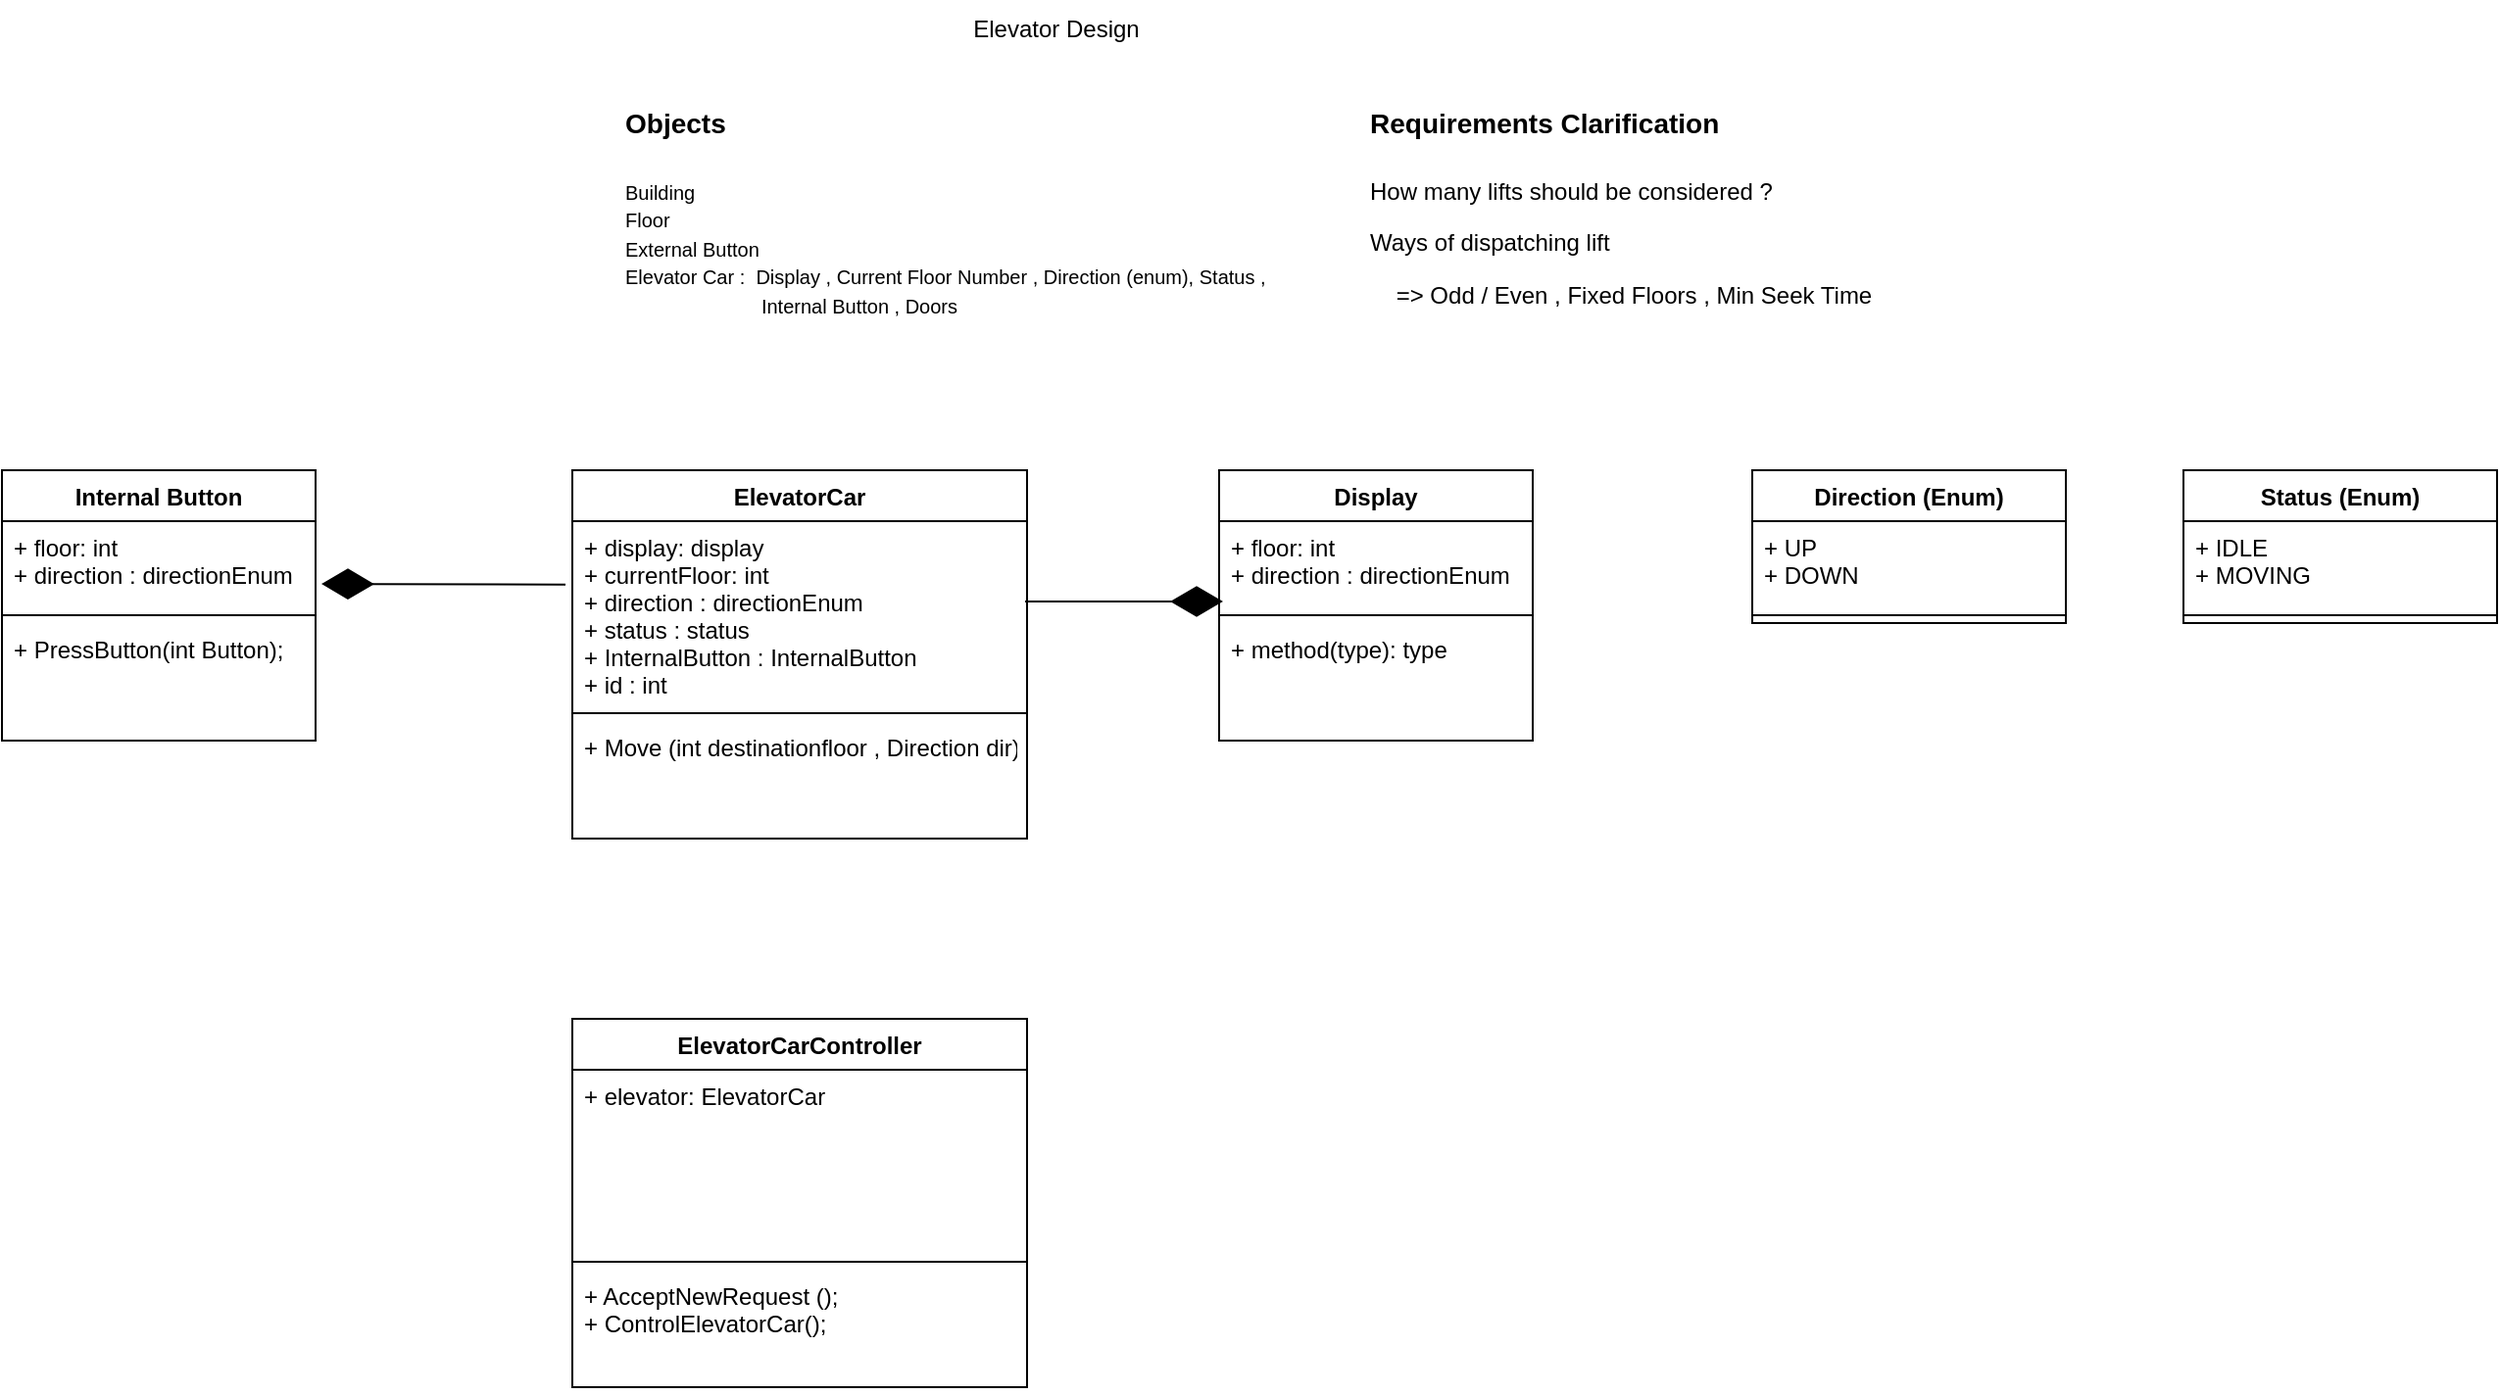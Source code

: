 <mxfile version="20.8.8" type="github">
  <diagram name="Page-1" id="c4acf3e9-155e-7222-9cf6-157b1a14988f">
    <mxGraphModel dx="2143" dy="560" grid="1" gridSize="10" guides="1" tooltips="1" connect="1" arrows="1" fold="1" page="1" pageScale="1" pageWidth="850" pageHeight="1100" background="none" math="0" shadow="0">
      <root>
        <mxCell id="0" />
        <mxCell id="1" parent="0" />
        <mxCell id="nZJ_XerWQQLApMEWjYs8-2" value="Elevator Design" style="text;html=1;strokeColor=none;fillColor=none;align=center;verticalAlign=middle;whiteSpace=wrap;rounded=0;" vertex="1" parent="1">
          <mxGeometry x="300" width="150" height="30" as="geometry" />
        </mxCell>
        <mxCell id="nZJ_XerWQQLApMEWjYs8-3" value="" style="shape=image;html=1;verticalAlign=top;verticalLabelPosition=bottom;labelBackgroundColor=#ffffff;imageAspect=0;aspect=fixed;image=https://cdn4.iconfinder.com/data/icons/aiga-symbol-signs/612/aiga_elevator_bg-128.png" vertex="1" parent="1">
          <mxGeometry x="70" y="40" width="58" height="58" as="geometry" />
        </mxCell>
        <mxCell id="nZJ_XerWQQLApMEWjYs8-4" value="&lt;h1&gt;&lt;font style=&quot;font-size: 14px;&quot;&gt;Requirements Clarification&lt;/font&gt;&lt;/h1&gt;&lt;p&gt;&lt;font style=&quot;font-size: 12px;&quot;&gt;How many lifts should be considered ?&lt;/font&gt;&lt;/p&gt;&lt;p&gt;&lt;font style=&quot;font-size: 12px;&quot;&gt;Ways of dispatching lift&amp;nbsp;&lt;/font&gt;&lt;/p&gt;&lt;p&gt;&lt;font style=&quot;font-size: 12px;&quot;&gt;&amp;nbsp; &amp;nbsp; =&amp;gt; Odd / Even , Fixed Floors ,&amp;nbsp;&lt;span style=&quot;background-color: initial;&quot;&gt;Min Seek Time&lt;/span&gt;&lt;/font&gt;&lt;/p&gt;&lt;p&gt;&amp;nbsp;&lt;/p&gt;&lt;p&gt;&lt;br&gt;&lt;/p&gt;&lt;p&gt;&lt;br&gt;&lt;/p&gt;" style="text;html=1;strokeColor=none;fillColor=none;spacing=5;spacingTop=-20;whiteSpace=wrap;overflow=hidden;rounded=0;" vertex="1" parent="1">
          <mxGeometry x="530" y="40" width="310" height="200" as="geometry" />
        </mxCell>
        <mxCell id="nZJ_XerWQQLApMEWjYs8-9" value="&lt;h1&gt;&lt;span style=&quot;background-color: initial;&quot;&gt;&lt;font style=&quot;font-size: 14px;&quot;&gt;Objects&amp;nbsp;&lt;/font&gt;&lt;/span&gt;&lt;/h1&gt;&lt;div&gt;&lt;span style=&quot;background-color: initial;&quot;&gt;&lt;font style=&quot;font-size: 10px;&quot;&gt;Building&amp;nbsp;&lt;/font&gt;&lt;/span&gt;&lt;/div&gt;&lt;div&gt;&lt;span style=&quot;background-color: initial;&quot;&gt;&lt;font style=&quot;font-size: 10px;&quot;&gt;Floor&lt;/font&gt;&lt;/span&gt;&lt;/div&gt;&lt;div&gt;&lt;span style=&quot;background-color: initial;&quot;&gt;&lt;font style=&quot;font-size: 10px;&quot;&gt;External Button&lt;/font&gt;&lt;/span&gt;&lt;/div&gt;&lt;div&gt;&lt;span style=&quot;background-color: initial;&quot;&gt;&lt;font style=&quot;font-size: 10px;&quot;&gt;Elevator Car :&amp;nbsp; Display , Current Floor Number , Direction (enum), Status ,&amp;nbsp; &amp;nbsp; &amp;nbsp; &amp;nbsp; &amp;nbsp; &amp;nbsp; &amp;nbsp; &amp;nbsp; &amp;nbsp; &amp;nbsp; &amp;nbsp; &amp;nbsp; &amp;nbsp; &amp;nbsp; &amp;nbsp; &amp;nbsp;Internal Button , Doors&lt;/font&gt;&lt;/span&gt;&lt;/div&gt;&lt;div&gt;&lt;span style=&quot;background-color: initial;&quot;&gt;&lt;font style=&quot;font-size: 10px;&quot;&gt;&lt;br&gt;&lt;/font&gt;&lt;/span&gt;&lt;/div&gt;" style="text;html=1;strokeColor=none;fillColor=none;spacing=5;spacingTop=-20;whiteSpace=wrap;overflow=hidden;rounded=0;" vertex="1" parent="1">
          <mxGeometry x="150" y="40" width="350" height="130" as="geometry" />
        </mxCell>
        <mxCell id="nZJ_XerWQQLApMEWjYs8-10" value="Display" style="swimlane;fontStyle=1;align=center;verticalAlign=top;childLayout=stackLayout;horizontal=1;startSize=26;horizontalStack=0;resizeParent=1;resizeParentMax=0;resizeLast=0;collapsible=1;marginBottom=0;fontSize=12;" vertex="1" parent="1">
          <mxGeometry x="458" y="240" width="160" height="138" as="geometry" />
        </mxCell>
        <mxCell id="nZJ_XerWQQLApMEWjYs8-11" value="+ floor: int&#xa;+ direction : directionEnum" style="text;strokeColor=none;fillColor=none;align=left;verticalAlign=top;spacingLeft=4;spacingRight=4;overflow=hidden;rotatable=0;points=[[0,0.5],[1,0.5]];portConstraint=eastwest;fontSize=12;" vertex="1" parent="nZJ_XerWQQLApMEWjYs8-10">
          <mxGeometry y="26" width="160" height="44" as="geometry" />
        </mxCell>
        <mxCell id="nZJ_XerWQQLApMEWjYs8-12" value="" style="line;strokeWidth=1;fillColor=none;align=left;verticalAlign=middle;spacingTop=-1;spacingLeft=3;spacingRight=3;rotatable=0;labelPosition=right;points=[];portConstraint=eastwest;strokeColor=inherit;fontSize=12;" vertex="1" parent="nZJ_XerWQQLApMEWjYs8-10">
          <mxGeometry y="70" width="160" height="8" as="geometry" />
        </mxCell>
        <mxCell id="nZJ_XerWQQLApMEWjYs8-13" value="+ method(type): type" style="text;strokeColor=none;fillColor=none;align=left;verticalAlign=top;spacingLeft=4;spacingRight=4;overflow=hidden;rotatable=0;points=[[0,0.5],[1,0.5]];portConstraint=eastwest;fontSize=12;" vertex="1" parent="nZJ_XerWQQLApMEWjYs8-10">
          <mxGeometry y="78" width="160" height="60" as="geometry" />
        </mxCell>
        <mxCell id="nZJ_XerWQQLApMEWjYs8-14" value="ElevatorCar" style="swimlane;fontStyle=1;align=center;verticalAlign=top;childLayout=stackLayout;horizontal=1;startSize=26;horizontalStack=0;resizeParent=1;resizeParentMax=0;resizeLast=0;collapsible=1;marginBottom=0;fontSize=12;" vertex="1" parent="1">
          <mxGeometry x="128" y="240" width="232" height="188" as="geometry" />
        </mxCell>
        <mxCell id="nZJ_XerWQQLApMEWjYs8-15" value="+ display: display&#xa;+ currentFloor: int&#xa;+ direction : directionEnum&#xa;+ status : status&#xa;+ InternalButton : InternalButton&#xa;+ id : int&#xa;" style="text;strokeColor=none;fillColor=none;align=left;verticalAlign=top;spacingLeft=4;spacingRight=4;overflow=hidden;rotatable=0;points=[[0,0.5],[1,0.5]];portConstraint=eastwest;fontSize=12;" vertex="1" parent="nZJ_XerWQQLApMEWjYs8-14">
          <mxGeometry y="26" width="232" height="94" as="geometry" />
        </mxCell>
        <mxCell id="nZJ_XerWQQLApMEWjYs8-16" value="" style="line;strokeWidth=1;fillColor=none;align=left;verticalAlign=middle;spacingTop=-1;spacingLeft=3;spacingRight=3;rotatable=0;labelPosition=right;points=[];portConstraint=eastwest;strokeColor=inherit;fontSize=12;" vertex="1" parent="nZJ_XerWQQLApMEWjYs8-14">
          <mxGeometry y="120" width="232" height="8" as="geometry" />
        </mxCell>
        <mxCell id="nZJ_XerWQQLApMEWjYs8-17" value="+ Move (int destinationfloor , Direction dir)" style="text;strokeColor=none;fillColor=none;align=left;verticalAlign=top;spacingLeft=4;spacingRight=4;overflow=hidden;rotatable=0;points=[[0,0.5],[1,0.5]];portConstraint=eastwest;fontSize=12;" vertex="1" parent="nZJ_XerWQQLApMEWjYs8-14">
          <mxGeometry y="128" width="232" height="60" as="geometry" />
        </mxCell>
        <mxCell id="nZJ_XerWQQLApMEWjYs8-20" value="Direction (Enum)" style="swimlane;fontStyle=1;align=center;verticalAlign=top;childLayout=stackLayout;horizontal=1;startSize=26;horizontalStack=0;resizeParent=1;resizeParentMax=0;resizeLast=0;collapsible=1;marginBottom=0;fontSize=12;" vertex="1" parent="1">
          <mxGeometry x="730" y="240" width="160" height="78" as="geometry" />
        </mxCell>
        <mxCell id="nZJ_XerWQQLApMEWjYs8-21" value="+ UP&#xa;+ DOWN" style="text;strokeColor=none;fillColor=none;align=left;verticalAlign=top;spacingLeft=4;spacingRight=4;overflow=hidden;rotatable=0;points=[[0,0.5],[1,0.5]];portConstraint=eastwest;fontSize=12;" vertex="1" parent="nZJ_XerWQQLApMEWjYs8-20">
          <mxGeometry y="26" width="160" height="44" as="geometry" />
        </mxCell>
        <mxCell id="nZJ_XerWQQLApMEWjYs8-22" value="" style="line;strokeWidth=1;fillColor=none;align=left;verticalAlign=middle;spacingTop=-1;spacingLeft=3;spacingRight=3;rotatable=0;labelPosition=right;points=[];portConstraint=eastwest;strokeColor=inherit;fontSize=12;" vertex="1" parent="nZJ_XerWQQLApMEWjYs8-20">
          <mxGeometry y="70" width="160" height="8" as="geometry" />
        </mxCell>
        <mxCell id="nZJ_XerWQQLApMEWjYs8-24" value="Status (Enum)" style="swimlane;fontStyle=1;align=center;verticalAlign=top;childLayout=stackLayout;horizontal=1;startSize=26;horizontalStack=0;resizeParent=1;resizeParentMax=0;resizeLast=0;collapsible=1;marginBottom=0;fontSize=12;" vertex="1" parent="1">
          <mxGeometry x="950" y="240" width="160" height="78" as="geometry" />
        </mxCell>
        <mxCell id="nZJ_XerWQQLApMEWjYs8-25" value="+ IDLE&#xa;+ MOVING" style="text;strokeColor=none;fillColor=none;align=left;verticalAlign=top;spacingLeft=4;spacingRight=4;overflow=hidden;rotatable=0;points=[[0,0.5],[1,0.5]];portConstraint=eastwest;fontSize=12;" vertex="1" parent="nZJ_XerWQQLApMEWjYs8-24">
          <mxGeometry y="26" width="160" height="44" as="geometry" />
        </mxCell>
        <mxCell id="nZJ_XerWQQLApMEWjYs8-26" value="" style="line;strokeWidth=1;fillColor=none;align=left;verticalAlign=middle;spacingTop=-1;spacingLeft=3;spacingRight=3;rotatable=0;labelPosition=right;points=[];portConstraint=eastwest;strokeColor=inherit;fontSize=12;" vertex="1" parent="nZJ_XerWQQLApMEWjYs8-24">
          <mxGeometry y="70" width="160" height="8" as="geometry" />
        </mxCell>
        <mxCell id="nZJ_XerWQQLApMEWjYs8-27" value="Internal Button" style="swimlane;fontStyle=1;align=center;verticalAlign=top;childLayout=stackLayout;horizontal=1;startSize=26;horizontalStack=0;resizeParent=1;resizeParentMax=0;resizeLast=0;collapsible=1;marginBottom=0;fontSize=12;" vertex="1" parent="1">
          <mxGeometry x="-163" y="240" width="160" height="138" as="geometry" />
        </mxCell>
        <mxCell id="nZJ_XerWQQLApMEWjYs8-28" value="+ floor: int&#xa;+ direction : directionEnum" style="text;strokeColor=none;fillColor=none;align=left;verticalAlign=top;spacingLeft=4;spacingRight=4;overflow=hidden;rotatable=0;points=[[0,0.5],[1,0.5]];portConstraint=eastwest;fontSize=12;" vertex="1" parent="nZJ_XerWQQLApMEWjYs8-27">
          <mxGeometry y="26" width="160" height="44" as="geometry" />
        </mxCell>
        <mxCell id="nZJ_XerWQQLApMEWjYs8-29" value="" style="line;strokeWidth=1;fillColor=none;align=left;verticalAlign=middle;spacingTop=-1;spacingLeft=3;spacingRight=3;rotatable=0;labelPosition=right;points=[];portConstraint=eastwest;strokeColor=inherit;fontSize=12;" vertex="1" parent="nZJ_XerWQQLApMEWjYs8-27">
          <mxGeometry y="70" width="160" height="8" as="geometry" />
        </mxCell>
        <mxCell id="nZJ_XerWQQLApMEWjYs8-30" value="+ PressButton(int Button);" style="text;strokeColor=none;fillColor=none;align=left;verticalAlign=top;spacingLeft=4;spacingRight=4;overflow=hidden;rotatable=0;points=[[0,0.5],[1,0.5]];portConstraint=eastwest;fontSize=12;" vertex="1" parent="nZJ_XerWQQLApMEWjYs8-27">
          <mxGeometry y="78" width="160" height="60" as="geometry" />
        </mxCell>
        <mxCell id="nZJ_XerWQQLApMEWjYs8-19" value="" style="endArrow=diamondThin;endFill=1;endSize=24;html=1;rounded=0;fontSize=12;" edge="1" parent="1">
          <mxGeometry width="160" relative="1" as="geometry">
            <mxPoint x="359" y="307" as="sourcePoint" />
            <mxPoint x="460" y="307" as="targetPoint" />
          </mxGeometry>
        </mxCell>
        <mxCell id="nZJ_XerWQQLApMEWjYs8-31" value="" style="endArrow=diamondThin;endFill=1;endSize=24;html=1;rounded=0;fontSize=12;exitX=-0.015;exitY=0.344;exitDx=0;exitDy=0;exitPerimeter=0;" edge="1" parent="1" source="nZJ_XerWQQLApMEWjYs8-15">
          <mxGeometry width="160" relative="1" as="geometry">
            <mxPoint x="120" y="250" as="sourcePoint" />
            <mxPoint y="298" as="targetPoint" />
          </mxGeometry>
        </mxCell>
        <mxCell id="nZJ_XerWQQLApMEWjYs8-32" value="ElevatorCarController" style="swimlane;fontStyle=1;align=center;verticalAlign=top;childLayout=stackLayout;horizontal=1;startSize=26;horizontalStack=0;resizeParent=1;resizeParentMax=0;resizeLast=0;collapsible=1;marginBottom=0;fontSize=12;" vertex="1" parent="1">
          <mxGeometry x="128" y="520" width="232" height="188" as="geometry" />
        </mxCell>
        <mxCell id="nZJ_XerWQQLApMEWjYs8-33" value="+ elevator: ElevatorCar&#xa;&#xa;" style="text;strokeColor=none;fillColor=none;align=left;verticalAlign=top;spacingLeft=4;spacingRight=4;overflow=hidden;rotatable=0;points=[[0,0.5],[1,0.5]];portConstraint=eastwest;fontSize=12;" vertex="1" parent="nZJ_XerWQQLApMEWjYs8-32">
          <mxGeometry y="26" width="232" height="94" as="geometry" />
        </mxCell>
        <mxCell id="nZJ_XerWQQLApMEWjYs8-34" value="" style="line;strokeWidth=1;fillColor=none;align=left;verticalAlign=middle;spacingTop=-1;spacingLeft=3;spacingRight=3;rotatable=0;labelPosition=right;points=[];portConstraint=eastwest;strokeColor=inherit;fontSize=12;" vertex="1" parent="nZJ_XerWQQLApMEWjYs8-32">
          <mxGeometry y="120" width="232" height="8" as="geometry" />
        </mxCell>
        <mxCell id="nZJ_XerWQQLApMEWjYs8-35" value="+ AcceptNewRequest ();&#xa;+ ControlElevatorCar();" style="text;strokeColor=none;fillColor=none;align=left;verticalAlign=top;spacingLeft=4;spacingRight=4;overflow=hidden;rotatable=0;points=[[0,0.5],[1,0.5]];portConstraint=eastwest;fontSize=12;" vertex="1" parent="nZJ_XerWQQLApMEWjYs8-32">
          <mxGeometry y="128" width="232" height="60" as="geometry" />
        </mxCell>
      </root>
    </mxGraphModel>
  </diagram>
</mxfile>
